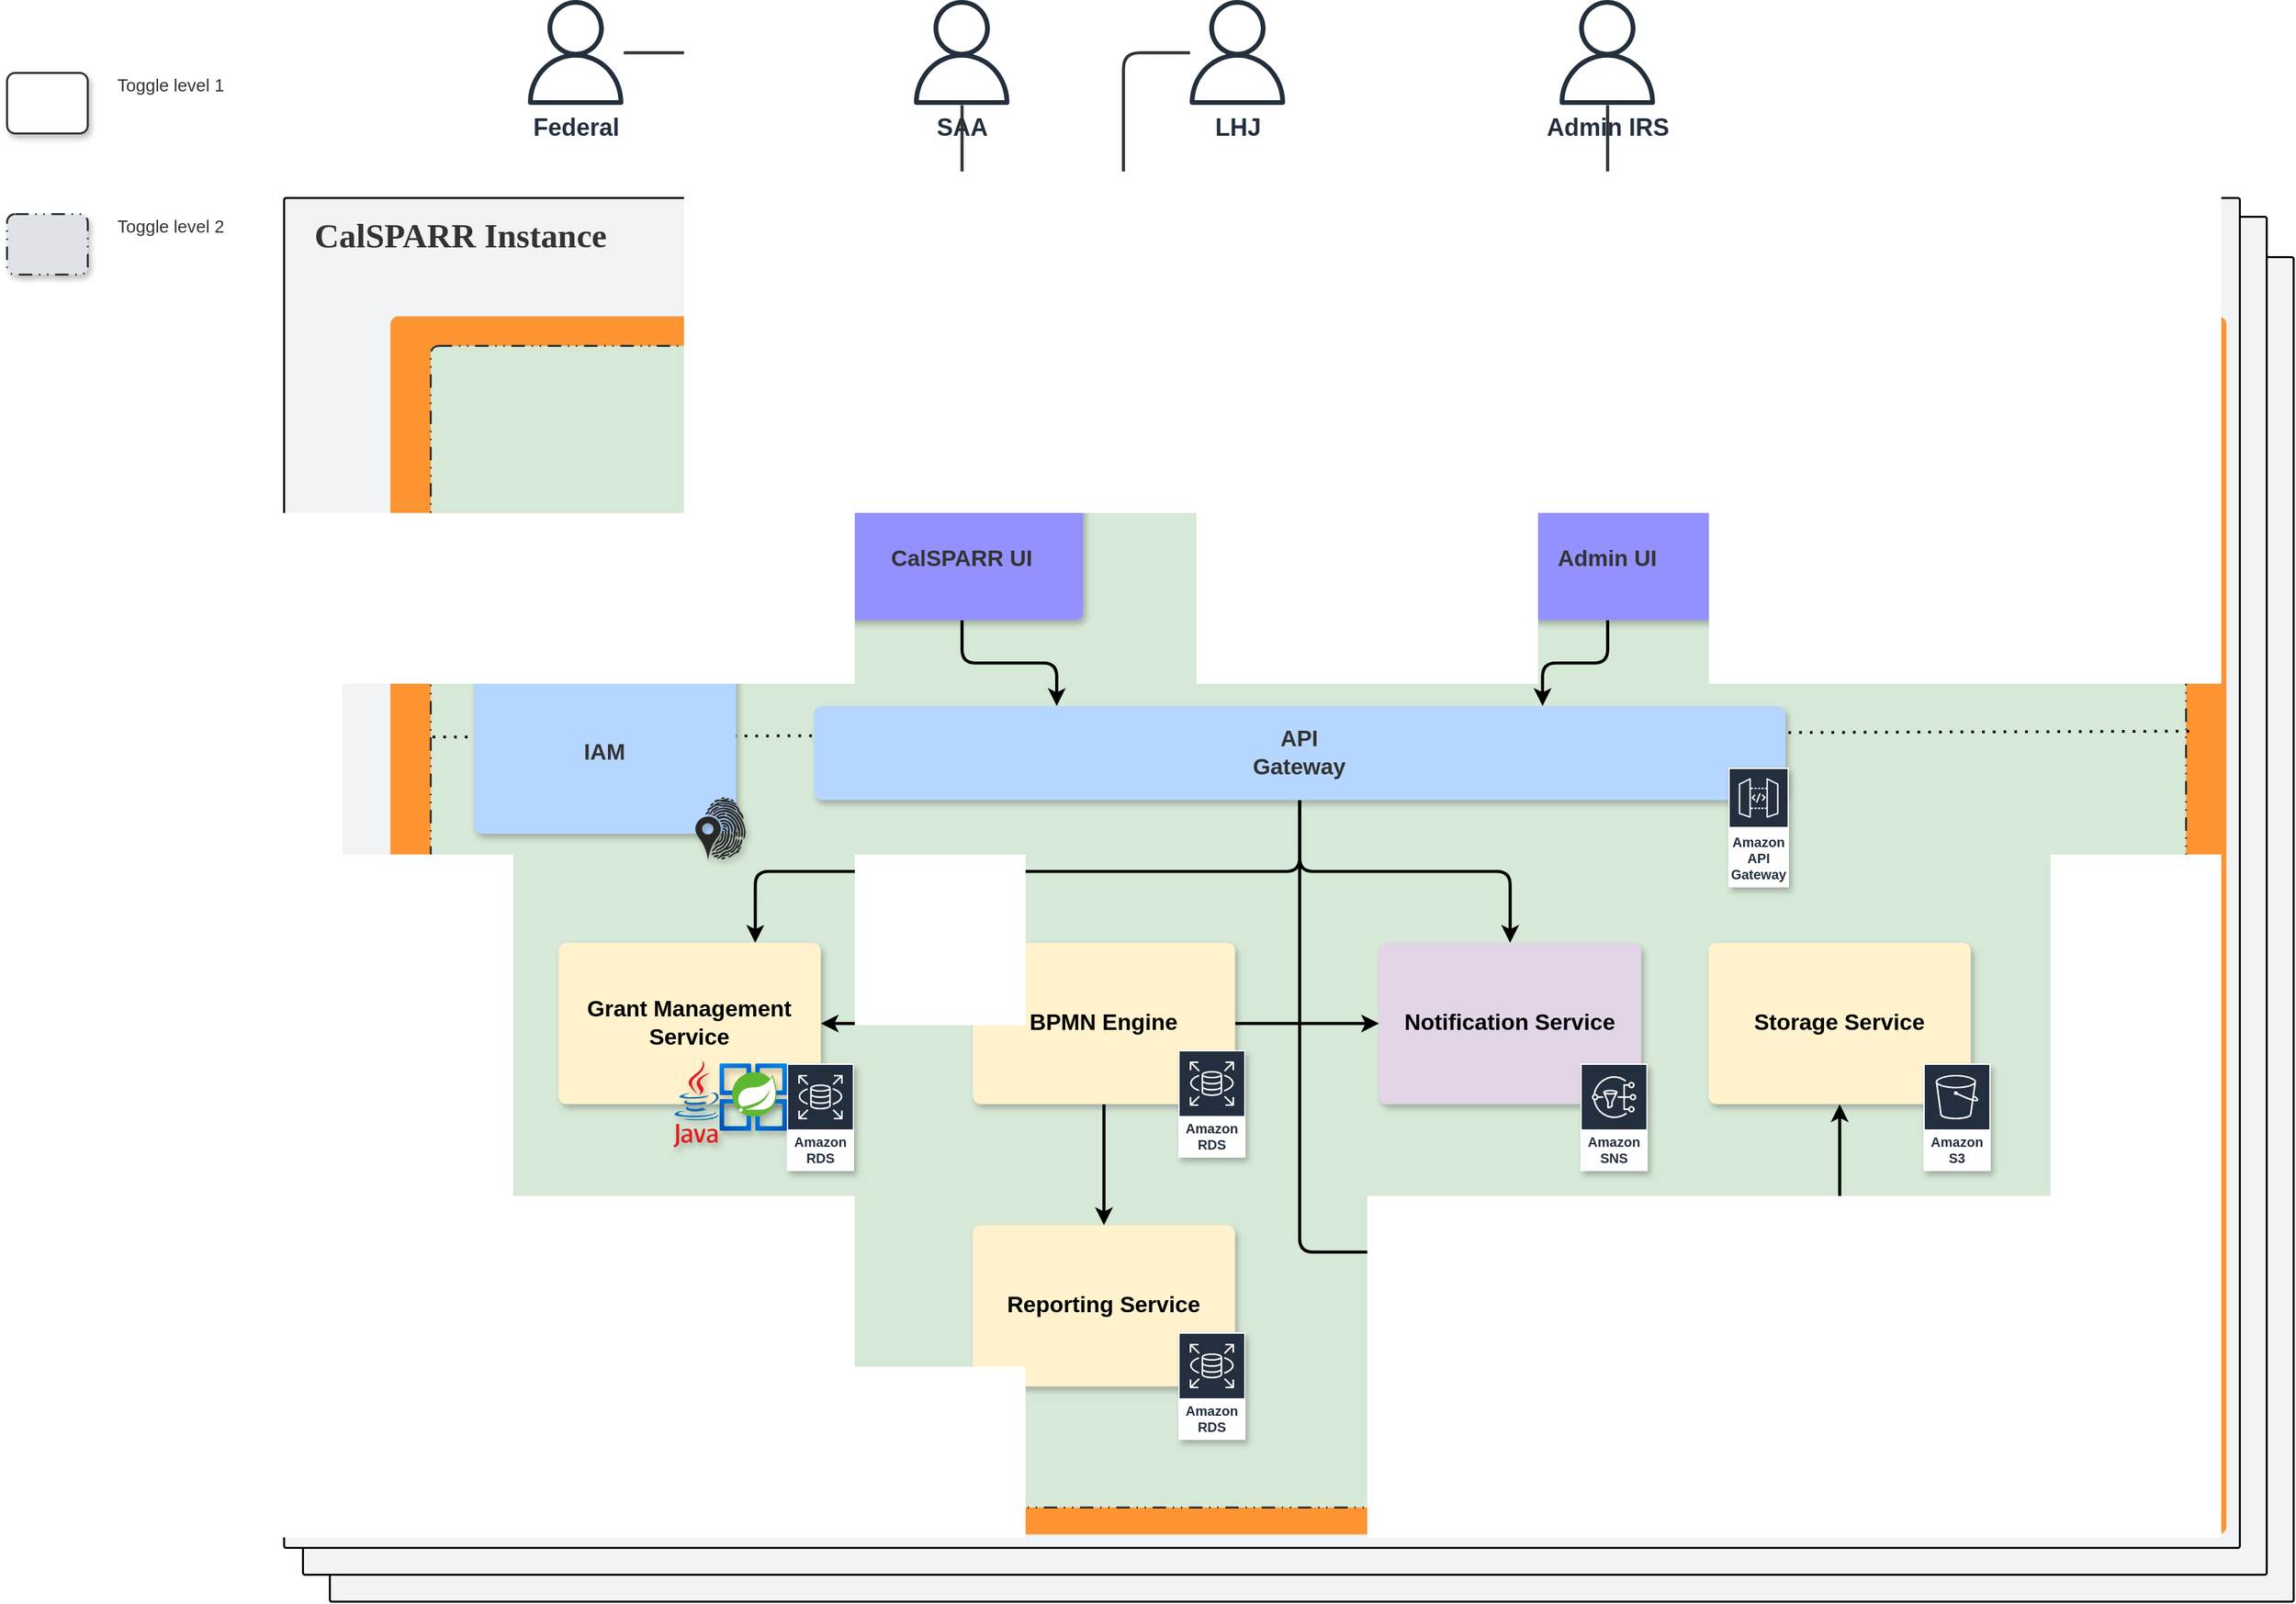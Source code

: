 <mxfile version="20.8.13" type="github">
  <diagram name="Page-1" id="ZL9llnMIiDAoYE5cNbjL">
    <mxGraphModel dx="2070" dy="1190" grid="1" gridSize="10" guides="1" tooltips="1" connect="1" arrows="1" fold="1" page="1" pageScale="1" pageWidth="850" pageHeight="1100" math="0" shadow="0">
      <root>
        <mxCell id="0" />
        <mxCell id="1" parent="0" />
        <mxCell id="P8g401ghQ22w53UVM1DY-1" value="" style="html=1;overflow=block;blockSpacing=1;whiteSpace=wrap;fontSize=13;spacing=3.8;verticalAlign=top;strokeOpacity=100;fillOpacity=100;rounded=1;absoluteArcSize=1;arcSize=3;fillColor=#f2f3f5;strokeWidth=1.5;lucidId=pVvWxk0Ia~Pk;" parent="1" vertex="1">
          <mxGeometry x="360" y="550" width="1460" height="1000" as="geometry" />
        </mxCell>
        <UserObject label="" id="P8g401ghQ22w53UVM1DY-2">
          <mxCell style="html=1;overflow=block;blockSpacing=1;whiteSpace=wrap;fontSize=13;align=center;spacing=3.8;strokeColor=#333333;strokeOpacity=100;fillOpacity=100;rounded=1;absoluteArcSize=1;arcSize=12;shadow=1;fillColor=#ffffff;strokeWidth=1.5;lucidId=IPwWHGdw2nao;" parent="1" vertex="1">
            <mxGeometry x="120" y="413" width="60" height="45" as="geometry" />
          </mxCell>
        </UserObject>
        <mxCell id="P8g401ghQ22w53UVM1DY-3" value="Toggle level 2" style="html=1;overflow=block;blockSpacing=1;whiteSpace=wrap;fontSize=13;fontColor=#333333;align=center;spacing=3.8;strokeOpacity=0;fillOpacity=0;rounded=1;absoluteArcSize=1;arcSize=12;fillColor=#ffffff;strokeWidth=0.8;lucidId=yLwWw0UdMnoo;" parent="1" vertex="1">
          <mxGeometry x="197" y="512" width="90" height="30" as="geometry" />
        </mxCell>
        <UserObject label="" id="P8g401ghQ22w53UVM1DY-4">
          <mxCell style="html=1;overflow=block;blockSpacing=1;whiteSpace=wrap;fontSize=13;align=center;spacing=3.8;strokeColor=#333333;strokeOpacity=100;fillOpacity=100;rounded=1;absoluteArcSize=1;arcSize=12;shadow=1;fillColor=#dfe3e8;dashed=1;fixDash=1;dashPattern=10 5 1 5 1 5;strokeWidth=1.5;lucidId=MPwWRym5K77E;" parent="1" vertex="1">
            <mxGeometry x="120" y="518" width="60" height="45" as="geometry" />
          </mxCell>
        </UserObject>
        <mxCell id="P8g401ghQ22w53UVM1DY-5" value="Toggle level 1" style="html=1;overflow=block;blockSpacing=1;whiteSpace=wrap;fontSize=13;fontColor=#333333;align=center;spacing=3.8;strokeOpacity=0;fillOpacity=0;rounded=1;absoluteArcSize=1;arcSize=12;fillColor=#ffffff;strokeWidth=0.8;lucidId=hQwWpazRpdXx;" parent="1" vertex="1">
          <mxGeometry x="197" y="407" width="90" height="30" as="geometry" />
        </mxCell>
        <mxCell id="P8g401ghQ22w53UVM1DY-6" value="CalSPARR Instance" style="html=1;overflow=block;blockSpacing=1;whiteSpace=wrap;fontSize=25.2;fontFamily=Liberation Serif;fontColor=#333333;fontStyle=1;align=center;spacing=3.8;strokeOpacity=0;fillOpacity=0;rounded=1;absoluteArcSize=1;arcSize=12;fillColor=#ffffff;strokeWidth=0.8;lucidId=6a1sIL9D6leS;" parent="1" vertex="1">
          <mxGeometry x="347" y="511" width="285" height="80" as="geometry" />
        </mxCell>
        <mxCell id="P8g401ghQ22w53UVM1DY-7" value="" style="html=1;overflow=block;blockSpacing=1;whiteSpace=wrap;fontSize=13;align=center;spacing=9;strokeOpacity=0;fillOpacity=100;rounded=1;absoluteArcSize=1;arcSize=12;fillColor=#fc9432;strokeWidth=1.5;lucidId=ac1sf3zzMqV4;" parent="1" vertex="1">
          <mxGeometry x="437" y="610" width="1260" height="784" as="geometry" />
        </mxCell>
        <mxCell id="P8g401ghQ22w53UVM1DY-8" value="" style="html=1;overflow=block;blockSpacing=1;whiteSpace=wrap;fontSize=13;align=center;spacing=9;strokeColor=#333333;strokeOpacity=100;fillOpacity=100;rounded=1;absoluteArcSize=1;arcSize=12;fillColor=#d6e8d6;dashed=1;fixDash=1;dashPattern=10 5 1 5 1 5;strokeWidth=1.5;lucidId=_x1s2IHNr.kk;" parent="1" vertex="1">
          <mxGeometry x="467" y="632" width="1200" height="735" as="geometry" />
        </mxCell>
        <mxCell id="P8g401ghQ22w53UVM1DY-9" value="" style="html=1;overflow=block;blockSpacing=1;whiteSpace=wrap;shape=image;fontSize=13;spacing=0;strokeColor=none;strokeOpacity=100;strokeWidth=0;image=https://images.lucid.app/images/02ca23be-feb2-4278-98da-d539b7ae8bde/content;imageAspect=0;lucidId=_A1sTdQJRkO_;" parent="1" vertex="1">
          <mxGeometry x="467" y="632" width="152" height="80" as="geometry" />
        </mxCell>
        <mxCell id="P8g401ghQ22w53UVM1DY-10" value="CalSPARR Instance" style="html=1;overflow=block;blockSpacing=1;whiteSpace=wrap;fontSize=25.2;fontFamily=Liberation Serif;fontColor=#333333;fontStyle=1;align=center;spacing=3.8;strokeOpacity=0;fillOpacity=0;rounded=1;absoluteArcSize=1;arcSize=12;fillColor=#ffffff;strokeWidth=0.8;lucidId=FE1sSeY4hIWB;" parent="1" vertex="1">
          <mxGeometry x="1064" y="999" width="285" height="80" as="geometry" />
        </mxCell>
        <mxCell id="P8g401ghQ22w53UVM1DY-11" value="" style="html=1;overflow=block;blockSpacing=1;whiteSpace=wrap;fontSize=13;align=center;spacing=9;strokeOpacity=0;fillOpacity=100;rounded=1;absoluteArcSize=1;arcSize=12;fillColor=#fc9432;strokeWidth=1.5;lucidId=FE1svdnCz8G0;" parent="1" vertex="1">
          <mxGeometry x="419" y="599" width="1260" height="784" as="geometry" />
        </mxCell>
        <mxCell id="P8g401ghQ22w53UVM1DY-12" value="" style="html=1;overflow=block;blockSpacing=1;whiteSpace=wrap;fontSize=13;align=center;spacing=9;strokeColor=#333333;strokeOpacity=100;fillOpacity=100;rounded=1;absoluteArcSize=1;arcSize=12;fillColor=#d6e8d6;dashed=1;fixDash=1;dashPattern=10 5 1 5 1 5;strokeWidth=1.5;lucidId=FE1smRVR9KFN;" parent="1" vertex="1">
          <mxGeometry x="449" y="621" width="1200" height="735" as="geometry" />
        </mxCell>
        <mxCell id="P8g401ghQ22w53UVM1DY-13" value="" style="html=1;overflow=block;blockSpacing=1;whiteSpace=wrap;shape=image;fontSize=13;spacing=0;strokeColor=none;strokeOpacity=100;strokeWidth=0;image=https://images.lucid.app/images/02ca23be-feb2-4278-98da-d539b7ae8bde/content;imageAspect=0;lucidId=FE1s4Scfv~X7;" parent="1" vertex="1">
          <mxGeometry x="1174" y="1080" width="152" height="80" as="geometry" />
        </mxCell>
        <mxCell id="P8g401ghQ22w53UVM1DY-14" value="" style="html=1;overflow=block;blockSpacing=1;whiteSpace=wrap;fontSize=13;spacing=3.8;verticalAlign=top;strokeOpacity=100;fillOpacity=100;rounded=1;absoluteArcSize=1;arcSize=3;fillColor=#f2f3f5;strokeWidth=1.5;lucidId=GE1sbn~6YMK8;strokeColor=default;" parent="1" vertex="1">
          <mxGeometry x="340" y="520" width="1460" height="1010" as="geometry" />
        </mxCell>
        <mxCell id="5twyUhNr-_iRadOsDW5a-31" value="" style="html=1;overflow=block;blockSpacing=1;whiteSpace=wrap;fontSize=13;spacing=3.8;verticalAlign=top;strokeOpacity=100;fillOpacity=100;rounded=1;absoluteArcSize=1;arcSize=3;fillColor=#f2f3f5;strokeWidth=1.5;lucidId=GE1sbn~6YMK8;strokeColor=default;" vertex="1" parent="1">
          <mxGeometry x="326" y="506" width="1454" height="1004" as="geometry" />
        </mxCell>
        <mxCell id="P8g401ghQ22w53UVM1DY-15" value="CalSPARR Instance" style="html=1;overflow=block;blockSpacing=1;whiteSpace=wrap;fontSize=25.2;fontFamily=Liberation Serif;fontColor=#333333;fontStyle=1;align=center;spacing=3.8;strokeOpacity=0;fillOpacity=0;rounded=1;absoluteArcSize=1;arcSize=12;fillColor=#ffffff;strokeWidth=0.8;lucidId=GE1sdZSpmYuS;" parent="1" vertex="1">
          <mxGeometry x="315" y="495" width="285" height="80" as="geometry" />
        </mxCell>
        <mxCell id="P8g401ghQ22w53UVM1DY-16" value="" style="html=1;overflow=block;blockSpacing=1;whiteSpace=wrap;fontSize=13;align=center;spacing=9;strokeOpacity=0;fillOpacity=100;rounded=1;absoluteArcSize=1;arcSize=12;fillColor=#fc9432;strokeWidth=1.5;lucidId=GE1s40FGS-a-;" parent="1" vertex="1">
          <mxGeometry x="405" y="594" width="1365" height="906" as="geometry" />
        </mxCell>
        <mxCell id="P8g401ghQ22w53UVM1DY-17" value="" style="html=1;overflow=block;blockSpacing=1;whiteSpace=wrap;fontSize=13;align=center;spacing=9;strokeColor=#333333;strokeOpacity=100;fillOpacity=100;rounded=1;absoluteArcSize=1;arcSize=12;fillColor=#d6e8d6;dashed=1;fixDash=1;dashPattern=10 5 1 5 1 5;strokeWidth=1.5;lucidId=GE1s.uU24fmw;" parent="1" vertex="1">
          <mxGeometry x="435" y="616" width="1305" height="864" as="geometry" />
        </mxCell>
        <mxCell id="P8g401ghQ22w53UVM1DY-18" value="" style="html=1;overflow=block;blockSpacing=1;whiteSpace=wrap;shape=image;fontSize=13;spacing=0;strokeColor=none;strokeOpacity=100;strokeWidth=0;image=https://images.lucid.app/images/02ca23be-feb2-4278-98da-d539b7ae8bde/content;imageAspect=0;lucidId=GE1shDNeNhdT;" parent="1" vertex="1">
          <mxGeometry x="435" y="616" width="152" height="80" as="geometry" />
        </mxCell>
        <mxCell id="5twyUhNr-_iRadOsDW5a-37" style="edgeStyle=orthogonalEdgeStyle;rounded=1;orthogonalLoop=1;jettySize=auto;html=1;entryX=0;entryY=0.75;entryDx=0;entryDy=0;fontSize=18;strokeWidth=2.3;" edge="1" parent="1" source="P8g401ghQ22w53UVM1DY-22" target="5twyUhNr-_iRadOsDW5a-6">
          <mxGeometry relative="1" as="geometry" />
        </mxCell>
        <mxCell id="P8g401ghQ22w53UVM1DY-22" value="CalSPARR UI" style="html=1;overflow=block;blockSpacing=1;whiteSpace=wrap;fontSize=16.8;fontColor=#333333;fontStyle=1;align=center;spacing=9;strokeOpacity=0;fillOpacity=100;rounded=1;absoluteArcSize=1;arcSize=12;fillColor=#9391ff;strokeWidth=1.5;lucidId=pS1seb5MG7tP;glass=0;shadow=1;" parent="1" vertex="1">
          <mxGeometry x="740" y="730" width="180" height="90" as="geometry" />
        </mxCell>
        <mxCell id="5twyUhNr-_iRadOsDW5a-38" style="edgeStyle=orthogonalEdgeStyle;rounded=1;orthogonalLoop=1;jettySize=auto;html=1;entryX=0;entryY=0.25;entryDx=0;entryDy=0;strokeWidth=2.3;fontSize=18;" edge="1" parent="1" source="P8g401ghQ22w53UVM1DY-23" target="5twyUhNr-_iRadOsDW5a-6">
          <mxGeometry relative="1" as="geometry" />
        </mxCell>
        <mxCell id="P8g401ghQ22w53UVM1DY-23" value="Admin UI" style="html=1;overflow=block;blockSpacing=1;whiteSpace=wrap;fontSize=16.8;fontColor=#333333;fontStyle=1;align=center;spacing=9;strokeOpacity=0;fillOpacity=100;rounded=1;absoluteArcSize=1;arcSize=12;fillColor=#9391ff;strokeWidth=1.5;lucidId=0S1shmtyHcHt;glass=0;shadow=1;" parent="1" vertex="1">
          <mxGeometry x="1220" y="730" width="180" height="90" as="geometry" />
        </mxCell>
        <mxCell id="P8g401ghQ22w53UVM1DY-25" value="" style="html=1;jettySize=18;whiteSpace=wrap;fontSize=13;strokeColor=#333333;strokeOpacity=100;strokeWidth=2.3;rounded=1;arcSize=24;edgeStyle=orthogonalEdgeStyle;startArrow=none;endArrow=block;endFill=1;entryX=0.5;entryY=0;lucidId=QT1ssNFayG2.;entryDx=0;entryDy=0;" parent="1" source="5twyUhNr-_iRadOsDW5a-1" target="P8g401ghQ22w53UVM1DY-23" edge="1">
          <mxGeometry width="100" height="100" relative="1" as="geometry">
            <Array as="points">
              <mxPoint x="1310" y="570" />
              <mxPoint x="1310" y="570" />
            </Array>
          </mxGeometry>
        </mxCell>
        <mxCell id="P8g401ghQ22w53UVM1DY-27" value="" style="html=1;jettySize=18;whiteSpace=wrap;fontSize=13;strokeColor=#333333;strokeOpacity=100;strokeWidth=2.3;rounded=1;arcSize=24;edgeStyle=orthogonalEdgeStyle;startArrow=none;endArrow=block;endFill=1;entryX=0.5;entryY=0;lucidId=dV1sgdLcqwm~;entryDx=0;entryDy=0;" parent="1" source="5twyUhNr-_iRadOsDW5a-2" target="P8g401ghQ22w53UVM1DY-22" edge="1">
          <mxGeometry width="100" height="100" relative="1" as="geometry">
            <Array as="points">
              <mxPoint x="950" y="398" />
              <mxPoint x="950" y="580" />
              <mxPoint x="830" y="580" />
            </Array>
            <mxPoint x="220" y="910" as="sourcePoint" />
          </mxGeometry>
        </mxCell>
        <mxCell id="P8g401ghQ22w53UVM1DY-28" value="" style="html=1;jettySize=18;whiteSpace=wrap;fontSize=13;strokeColor=#333333;strokeOpacity=100;strokeWidth=2.3;rounded=1;arcSize=24;edgeStyle=orthogonalEdgeStyle;startArrow=none;endArrow=block;endFill=1;entryX=0.5;entryY=0;lucidId=HV1sNcBhEZPJ;entryDx=0;entryDy=0;" parent="1" source="5twyUhNr-_iRadOsDW5a-4" target="P8g401ghQ22w53UVM1DY-22" edge="1">
          <mxGeometry width="100" height="100" relative="1" as="geometry">
            <Array as="points">
              <mxPoint x="720" y="398" />
              <mxPoint x="720" y="580" />
              <mxPoint x="830" y="580" />
            </Array>
            <mxPoint x="150.5" y="701" as="sourcePoint" />
          </mxGeometry>
        </mxCell>
        <mxCell id="5twyUhNr-_iRadOsDW5a-1" value="&lt;font style=&quot;font-size: 18px;&quot;&gt;&lt;b&gt;Admin IRS&lt;/b&gt;&lt;/font&gt;" style="sketch=0;outlineConnect=0;fontColor=#232F3E;gradientColor=none;fillColor=#232F3D;strokeColor=none;dashed=0;verticalLabelPosition=bottom;verticalAlign=top;align=center;html=1;fontSize=12;fontStyle=0;aspect=fixed;pointerEvents=1;shape=mxgraph.aws4.user;" vertex="1" parent="1">
          <mxGeometry x="1271" y="359" width="78" height="78" as="geometry" />
        </mxCell>
        <mxCell id="5twyUhNr-_iRadOsDW5a-3" value="&lt;font style=&quot;font-size: 18px;&quot;&gt;&lt;b&gt;SAA&lt;/b&gt;&lt;/font&gt;" style="sketch=0;outlineConnect=0;fontColor=#232F3E;gradientColor=none;fillColor=#232F3D;strokeColor=none;dashed=0;verticalLabelPosition=bottom;verticalAlign=top;align=center;html=1;fontSize=12;fontStyle=0;aspect=fixed;pointerEvents=1;shape=mxgraph.aws4.user;" vertex="1" parent="1">
          <mxGeometry x="791" y="359" width="78" height="78" as="geometry" />
        </mxCell>
        <mxCell id="5twyUhNr-_iRadOsDW5a-4" value="&lt;font style=&quot;font-size: 18px;&quot;&gt;&lt;b&gt;Federal&lt;/b&gt;&lt;/font&gt;" style="sketch=0;outlineConnect=0;fontColor=#232F3E;gradientColor=none;fillColor=#232F3D;strokeColor=none;dashed=0;verticalLabelPosition=bottom;verticalAlign=top;align=center;html=1;fontSize=12;fontStyle=0;aspect=fixed;pointerEvents=1;shape=mxgraph.aws4.user;" vertex="1" parent="1">
          <mxGeometry x="504" y="359" width="78" height="78" as="geometry" />
        </mxCell>
        <mxCell id="5twyUhNr-_iRadOsDW5a-5" value="" style="endArrow=none;dashed=1;html=1;dashPattern=1 3;strokeWidth=2;rounded=0;fontSize=18;exitX=1.002;exitY=0.332;exitDx=0;exitDy=0;entryX=-0.003;entryY=0.337;entryDx=0;entryDy=0;exitPerimeter=0;entryPerimeter=0;" edge="1" parent="1" source="P8g401ghQ22w53UVM1DY-17" target="P8g401ghQ22w53UVM1DY-17">
          <mxGeometry width="50" height="50" relative="1" as="geometry">
            <mxPoint x="812.7" y="679.625" as="sourcePoint" />
            <mxPoint x="812.7" y="1200.005" as="targetPoint" />
          </mxGeometry>
        </mxCell>
        <mxCell id="5twyUhNr-_iRadOsDW5a-39" style="edgeStyle=orthogonalEdgeStyle;rounded=1;orthogonalLoop=1;jettySize=auto;html=1;entryX=0.75;entryY=0;entryDx=0;entryDy=0;strokeWidth=2.3;fontSize=18;" edge="1" parent="1" source="5twyUhNr-_iRadOsDW5a-6" target="5twyUhNr-_iRadOsDW5a-16">
          <mxGeometry relative="1" as="geometry" />
        </mxCell>
        <mxCell id="5twyUhNr-_iRadOsDW5a-40" style="edgeStyle=orthogonalEdgeStyle;rounded=1;orthogonalLoop=1;jettySize=auto;html=1;strokeWidth=2.3;fontSize=18;" edge="1" parent="1" source="5twyUhNr-_iRadOsDW5a-6" target="5twyUhNr-_iRadOsDW5a-17">
          <mxGeometry relative="1" as="geometry" />
        </mxCell>
        <mxCell id="5twyUhNr-_iRadOsDW5a-41" style="edgeStyle=orthogonalEdgeStyle;rounded=1;orthogonalLoop=1;jettySize=auto;html=1;entryX=0.5;entryY=1;entryDx=0;entryDy=0;strokeWidth=2.3;fontSize=18;" edge="1" parent="1" source="5twyUhNr-_iRadOsDW5a-6" target="5twyUhNr-_iRadOsDW5a-18">
          <mxGeometry relative="1" as="geometry">
            <Array as="points">
              <mxPoint x="1081" y="1290" />
              <mxPoint x="1483" y="1290" />
            </Array>
          </mxGeometry>
        </mxCell>
        <mxCell id="5twyUhNr-_iRadOsDW5a-6" value="API&lt;br&gt;Gateway" style="html=1;overflow=block;blockSpacing=1;whiteSpace=wrap;fontSize=16.8;fontColor=#333333;fontStyle=1;align=center;spacing=9;strokeOpacity=0;fillOpacity=100;rounded=1;absoluteArcSize=1;arcSize=12;fillColor=#b5d6ff;strokeWidth=1.5;lucidId=G01s0ZZrJJ_t;flipV=0;flipH=0;horizontal=0;rotation=90;shadow=1;glass=0;gradientColor=none;" vertex="1" parent="1">
          <mxGeometry x="1046" y="557.63" width="70" height="722.37" as="geometry" />
        </mxCell>
        <mxCell id="P8g401ghQ22w53UVM1DY-29" value="IAM" style="html=1;overflow=block;blockSpacing=1;whiteSpace=wrap;fontSize=16.8;fontColor=#333333;fontStyle=1;align=center;spacing=9;strokeOpacity=0;fillOpacity=100;rounded=1;absoluteArcSize=1;arcSize=12;fillColor=#b5d6ff;strokeWidth=1.5;lucidId=G01s0ZZrJJ_t;glass=0;shadow=1;" parent="1" vertex="1">
          <mxGeometry x="467" y="858.82" width="195" height="120" as="geometry" />
        </mxCell>
        <mxCell id="5twyUhNr-_iRadOsDW5a-9" value="" style="html=1;jettySize=18;whiteSpace=wrap;fontSize=13;strokeColor=#333333;strokeOpacity=100;strokeWidth=2.3;rounded=1;arcSize=24;edgeStyle=orthogonalEdgeStyle;startArrow=none;endArrow=none;endFill=1;entryX=0.5;entryY=0;lucidId=dV1sgdLcqwm~;entryDx=0;entryDy=0;" edge="1" parent="1" source="5twyUhNr-_iRadOsDW5a-3" target="P8g401ghQ22w53UVM1DY-22">
          <mxGeometry width="100" height="100" relative="1" as="geometry">
            <Array as="points">
              <mxPoint x="830" y="398" />
            </Array>
            <mxPoint x="736.455" y="398" as="sourcePoint" />
            <mxPoint x="830" y="800" as="targetPoint" />
          </mxGeometry>
        </mxCell>
        <mxCell id="5twyUhNr-_iRadOsDW5a-2" value="&lt;font style=&quot;font-size: 18px;&quot;&gt;&lt;b&gt;LHJ&lt;/b&gt;&lt;/font&gt;" style="outlineConnect=0;fontColor=#232F3E;gradientColor=none;fillColor=#232F3D;strokeColor=none;dashed=0;verticalLabelPosition=bottom;verticalAlign=top;align=center;html=1;fontSize=12;fontStyle=0;aspect=fixed;pointerEvents=1;shape=mxgraph.aws4.user;shadow=0;strokeWidth=15;" vertex="1" parent="1">
          <mxGeometry x="996" y="359" width="78" height="78" as="geometry" />
        </mxCell>
        <mxCell id="5twyUhNr-_iRadOsDW5a-42" style="edgeStyle=orthogonalEdgeStyle;rounded=1;orthogonalLoop=1;jettySize=auto;html=1;entryX=1;entryY=0.5;entryDx=0;entryDy=0;strokeWidth=2.3;fontSize=18;" edge="1" parent="1" source="5twyUhNr-_iRadOsDW5a-15" target="5twyUhNr-_iRadOsDW5a-16">
          <mxGeometry relative="1" as="geometry" />
        </mxCell>
        <mxCell id="5twyUhNr-_iRadOsDW5a-43" style="edgeStyle=orthogonalEdgeStyle;rounded=1;orthogonalLoop=1;jettySize=auto;html=1;strokeWidth=2.3;fontSize=18;" edge="1" parent="1" source="5twyUhNr-_iRadOsDW5a-15" target="5twyUhNr-_iRadOsDW5a-17">
          <mxGeometry relative="1" as="geometry" />
        </mxCell>
        <mxCell id="5twyUhNr-_iRadOsDW5a-44" style="edgeStyle=orthogonalEdgeStyle;rounded=1;orthogonalLoop=1;jettySize=auto;html=1;strokeWidth=2.3;fontSize=18;" edge="1" parent="1" source="5twyUhNr-_iRadOsDW5a-15" target="5twyUhNr-_iRadOsDW5a-32">
          <mxGeometry relative="1" as="geometry" />
        </mxCell>
        <mxCell id="5twyUhNr-_iRadOsDW5a-15" value="BPMN Engine" style="html=1;overflow=block;blockSpacing=1;whiteSpace=wrap;fontSize=16.8;fontStyle=1;align=center;spacing=9;strokeOpacity=0;fillOpacity=100;rounded=1;absoluteArcSize=1;arcSize=12;fillColor=#fff2cc;strokeWidth=1.5;lucidId=G01s0ZZrJJ_t;glass=0;shadow=1;strokeColor=#d6b656;" vertex="1" parent="1">
          <mxGeometry x="838" y="1060" width="195" height="120" as="geometry" />
        </mxCell>
        <mxCell id="5twyUhNr-_iRadOsDW5a-16" value="Grant Management Service" style="html=1;overflow=block;blockSpacing=1;whiteSpace=wrap;fontSize=16.8;fontStyle=1;align=center;spacing=9;strokeOpacity=0;fillOpacity=100;rounded=1;absoluteArcSize=1;arcSize=12;fillColor=#fff2cc;strokeWidth=1.5;lucidId=G01s0ZZrJJ_t;glass=0;shadow=1;strokeColor=#d6b656;" vertex="1" parent="1">
          <mxGeometry x="530" y="1060" width="195" height="120" as="geometry" />
        </mxCell>
        <mxCell id="5twyUhNr-_iRadOsDW5a-17" value="Notification Service" style="html=1;overflow=block;blockSpacing=1;whiteSpace=wrap;fontSize=16.8;fontStyle=1;align=center;spacing=9;strokeOpacity=0;fillOpacity=100;rounded=1;absoluteArcSize=1;arcSize=12;fillColor=#e1d5e7;strokeWidth=1.5;lucidId=G01s0ZZrJJ_t;glass=0;shadow=1;strokeColor=#9673a6;" vertex="1" parent="1">
          <mxGeometry x="1140" y="1060" width="195" height="120" as="geometry" />
        </mxCell>
        <mxCell id="5twyUhNr-_iRadOsDW5a-18" value="Storage Service" style="html=1;overflow=block;blockSpacing=1;whiteSpace=wrap;fontSize=16.8;fontStyle=1;align=center;spacing=9;strokeOpacity=0;fillOpacity=100;rounded=1;absoluteArcSize=1;arcSize=12;fillColor=#fff2cc;strokeWidth=1.5;lucidId=G01s0ZZrJJ_t;glass=0;shadow=1;strokeColor=#d6b656;" vertex="1" parent="1">
          <mxGeometry x="1385" y="1060" width="195" height="120" as="geometry" />
        </mxCell>
        <mxCell id="5twyUhNr-_iRadOsDW5a-20" value="Amazon S3" style="sketch=0;outlineConnect=0;fontColor=#232F3E;gradientColor=none;strokeColor=#ffffff;fillColor=#232F3E;dashed=0;verticalLabelPosition=middle;verticalAlign=bottom;align=center;html=1;whiteSpace=wrap;fontSize=10;fontStyle=1;spacing=3;shape=mxgraph.aws4.productIcon;prIcon=mxgraph.aws4.s3;rounded=1;shadow=1;glass=0;strokeWidth=15;" vertex="1" parent="1">
          <mxGeometry x="1545" y="1150" width="50" height="80" as="geometry" />
        </mxCell>
        <mxCell id="5twyUhNr-_iRadOsDW5a-21" value="Amazon SNS" style="sketch=0;outlineConnect=0;fontColor=#232F3E;gradientColor=none;strokeColor=#ffffff;fillColor=#232F3E;dashed=0;verticalLabelPosition=middle;verticalAlign=bottom;align=center;html=1;whiteSpace=wrap;fontSize=10;fontStyle=1;spacing=3;shape=mxgraph.aws4.productIcon;prIcon=mxgraph.aws4.sns;rounded=1;shadow=1;glass=0;strokeWidth=15;" vertex="1" parent="1">
          <mxGeometry x="1290" y="1150" width="50" height="80" as="geometry" />
        </mxCell>
        <mxCell id="5twyUhNr-_iRadOsDW5a-22" value="" style="aspect=fixed;html=1;points=[];align=center;image;fontSize=12;image=img/lib/azure2/compute/Azure_Spring_Cloud.svg;rounded=1;shadow=1;glass=0;dashed=1;sketch=0;strokeColor=default;strokeWidth=15;gradientColor=none;" vertex="1" parent="1">
          <mxGeometry x="650" y="1150" width="50" height="50" as="geometry" />
        </mxCell>
        <mxCell id="5twyUhNr-_iRadOsDW5a-23" value="" style="shape=image;html=1;verticalAlign=top;verticalLabelPosition=bottom;labelBackgroundColor=#ffffff;imageAspect=0;aspect=fixed;image=https://cdn1.iconfinder.com/data/icons/ionicons-fill-vol-2/512/logo-react-128.png;rounded=1;shadow=1;glass=0;dashed=1;sketch=0;strokeColor=default;strokeWidth=15;fontSize=18;gradientColor=none;" vertex="1" parent="1">
          <mxGeometry x="880" y="790" width="50" height="50" as="geometry" />
        </mxCell>
        <mxCell id="5twyUhNr-_iRadOsDW5a-24" value="" style="shape=image;html=1;verticalAlign=top;verticalLabelPosition=bottom;labelBackgroundColor=#ffffff;imageAspect=0;aspect=fixed;image=https://cdn1.iconfinder.com/data/icons/ionicons-fill-vol-2/512/logo-react-128.png;rounded=1;shadow=1;glass=0;dashed=1;sketch=0;strokeColor=default;strokeWidth=15;fontSize=18;gradientColor=none;" vertex="1" parent="1">
          <mxGeometry x="1362.5" y="790" width="50" height="50" as="geometry" />
        </mxCell>
        <mxCell id="5twyUhNr-_iRadOsDW5a-25" value="" style="verticalLabelPosition=bottom;sketch=0;html=1;fillColor=#282828;strokeColor=none;verticalAlign=top;pointerEvents=1;align=center;shape=mxgraph.cisco_safe.security_icons.iam;rounded=1;shadow=1;glass=0;dashed=1;strokeWidth=15;fontSize=18;" vertex="1" parent="1">
          <mxGeometry x="632" y="952" width="37.5" height="47" as="geometry" />
        </mxCell>
        <mxCell id="5twyUhNr-_iRadOsDW5a-26" value="Amazon API Gateway" style="sketch=0;outlineConnect=0;fontColor=#232F3E;gradientColor=none;strokeColor=#ffffff;fillColor=#232F3E;dashed=0;verticalLabelPosition=middle;verticalAlign=bottom;align=center;html=1;whiteSpace=wrap;fontSize=10;fontStyle=1;spacing=3;shape=mxgraph.aws4.productIcon;prIcon=mxgraph.aws4.api_gateway;rounded=1;shadow=1;glass=0;strokeWidth=15;" vertex="1" parent="1">
          <mxGeometry x="1400" y="930" width="45" height="89" as="geometry" />
        </mxCell>
        <mxCell id="5twyUhNr-_iRadOsDW5a-27" value="Amazon RDS" style="sketch=0;outlineConnect=0;fontColor=#232F3E;gradientColor=none;strokeColor=#ffffff;fillColor=#232F3E;dashed=0;verticalLabelPosition=middle;verticalAlign=bottom;align=center;html=1;whiteSpace=wrap;fontSize=10;fontStyle=1;spacing=3;shape=mxgraph.aws4.productIcon;prIcon=mxgraph.aws4.rds;rounded=1;shadow=1;glass=0;strokeWidth=15;" vertex="1" parent="1">
          <mxGeometry x="991" y="1140" width="50" height="80" as="geometry" />
        </mxCell>
        <mxCell id="5twyUhNr-_iRadOsDW5a-28" value="Amazon RDS" style="sketch=0;outlineConnect=0;fontColor=#232F3E;gradientColor=none;strokeColor=#ffffff;fillColor=#232F3E;dashed=0;verticalLabelPosition=middle;verticalAlign=bottom;align=center;html=1;whiteSpace=wrap;fontSize=10;fontStyle=1;spacing=3;shape=mxgraph.aws4.productIcon;prIcon=mxgraph.aws4.rds;rounded=1;shadow=1;glass=0;strokeWidth=15;" vertex="1" parent="1">
          <mxGeometry x="700" y="1150" width="50" height="80" as="geometry" />
        </mxCell>
        <mxCell id="5twyUhNr-_iRadOsDW5a-29" value="" style="dashed=0;outlineConnect=0;html=1;align=center;labelPosition=center;verticalLabelPosition=bottom;verticalAlign=top;shape=mxgraph.weblogos.java;rounded=1;shadow=1;glass=0;sketch=0;strokeColor=default;strokeWidth=15;fontSize=18;gradientColor=none;" vertex="1" parent="1">
          <mxGeometry x="615.6" y="1147.5" width="34.4" height="65" as="geometry" />
        </mxCell>
        <mxCell id="5twyUhNr-_iRadOsDW5a-32" value="Reporting Service" style="html=1;overflow=block;blockSpacing=1;whiteSpace=wrap;fontSize=16.8;fontStyle=1;align=center;spacing=9;strokeOpacity=0;fillOpacity=100;rounded=1;absoluteArcSize=1;arcSize=12;fillColor=#fff2cc;strokeWidth=1.5;lucidId=G01s0ZZrJJ_t;glass=0;shadow=1;strokeColor=#d6b656;" vertex="1" parent="1">
          <mxGeometry x="838" y="1270" width="195" height="120" as="geometry" />
        </mxCell>
        <mxCell id="5twyUhNr-_iRadOsDW5a-33" value="Amazon RDS" style="sketch=0;outlineConnect=0;fontColor=#232F3E;gradientColor=none;strokeColor=#ffffff;fillColor=#232F3E;dashed=0;verticalLabelPosition=middle;verticalAlign=bottom;align=center;html=1;whiteSpace=wrap;fontSize=10;fontStyle=1;spacing=3;shape=mxgraph.aws4.productIcon;prIcon=mxgraph.aws4.rds;rounded=1;shadow=1;glass=0;strokeWidth=15;" vertex="1" parent="1">
          <mxGeometry x="991" y="1350" width="50" height="80" as="geometry" />
        </mxCell>
      </root>
    </mxGraphModel>
  </diagram>
</mxfile>
